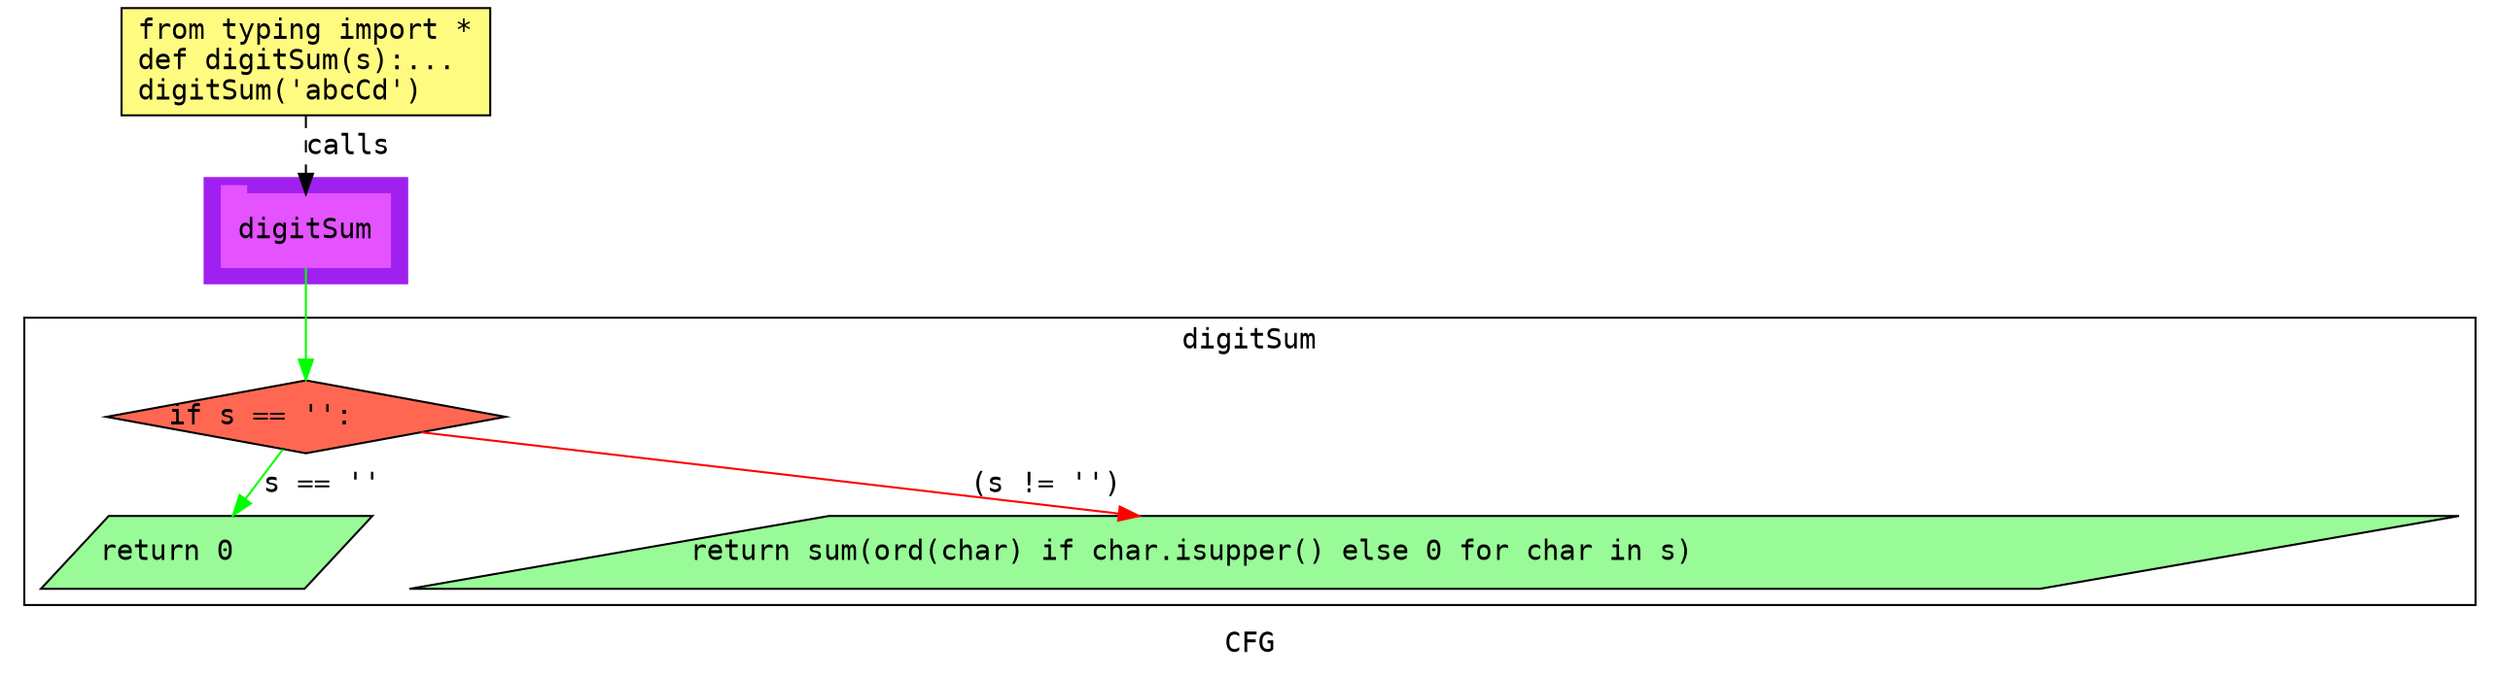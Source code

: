 digraph cluster674CFG {
	graph [bb="0,0,1184,326",
		compound=True,
		fontname="DejaVu Sans Mono",
		label=CFG,
		lheight=0.21,
		lp="592,11.5",
		lwidth=0.35,
		pack=False,
		rankdir=TB,
		ranksep=0.02
	];
	node [fontname="DejaVu Sans Mono",
		label="\N"
	];
	edge [fontname="DejaVu Sans Mono"];
	subgraph cluster_1 {
		graph [bb="95,190,195,242",
			color=purple,
			compound=true,
			fontname="DejaVu Sans Mono",
			label="",
			rankdir=TB,
			ranksep=0.02,
			shape=tab,
			style=filled
		];
		node [fontname="DejaVu Sans Mono"];
		edge [fontname="DejaVu Sans Mono"];
		9	[color="#E552FF",
			height=0.5,
			label=digitSum,
			linenum="[9]",
			pos="145,216",
			shape=tab,
			style=filled,
			width=1.1528];
	}
	subgraph cluster2digitSum {
		graph [bb="8,31,1176,173",
			compound=True,
			fontname="DejaVu Sans Mono",
			label=digitSum,
			lheight=0.21,
			lp="592,161.5",
			lwidth=0.93,
			pack=False,
			rankdir=TB,
			ranksep=0.02
		];
		node [fontname="DejaVu Sans Mono"];
		edge [fontname="DejaVu Sans Mono"];
		3	[fillcolor="#FF6752",
			height=0.5,
			label="if s == '':\l",
			linenum="[5]",
			pos="145,124",
			shape=diamond,
			style="filled,solid",
			width=2.7319];
		4	[fillcolor="#98fb98",
			height=0.5,
			label="return 0\l",
			linenum="[6]",
			pos="95,57",
			shape=parallelogram,
			style="filled,solid",
			width=2.1971];
		3 -> 4	[color=green,
			label="s == ''",
			lp="153,90.5",
			pos="e,108.3,75.291 133.4,107.92 127.78,100.61 120.87,91.627 114.47,83.305"];
		5	[fillcolor="#98fb98",
			height=0.5,
			label="return sum(ord(char) if char.isupper() else 0 for char in s)\l",
			linenum="[7]",
			pos="680,57",
			shape=parallelogram,
			style="filled,solid",
			width=13.553];
		3 -> 5	[color=red,
			label="(s != '')",
			lp="497.5,90.5",
			pos="e,539.92,75.019 200.99,116.2 278.23,106.81 420.33,89.549 529.77,76.252"];
	}
	1	[fillcolor="#FFFB81",
		height=0.73611,
		label="from typing import *\ldef digitSum(s):...\ldigitSum('abcCd')\l",
		linenum="[1]",
		pos="145,299.5",
		shape=rectangle,
		style="filled,solid",
		width=2.5278];
	1 -> 9	[label=calls,
		lp="166,257.5",
		pos="e,145,234.13 145,272.71 145,263.66 145,253.47 145,244.3",
		style=dashed];
	9 -> 3	[color=green,
		pos="e,145,142.3 145,197.65 145,184.82 145,167.11 145,152.38"];
}
